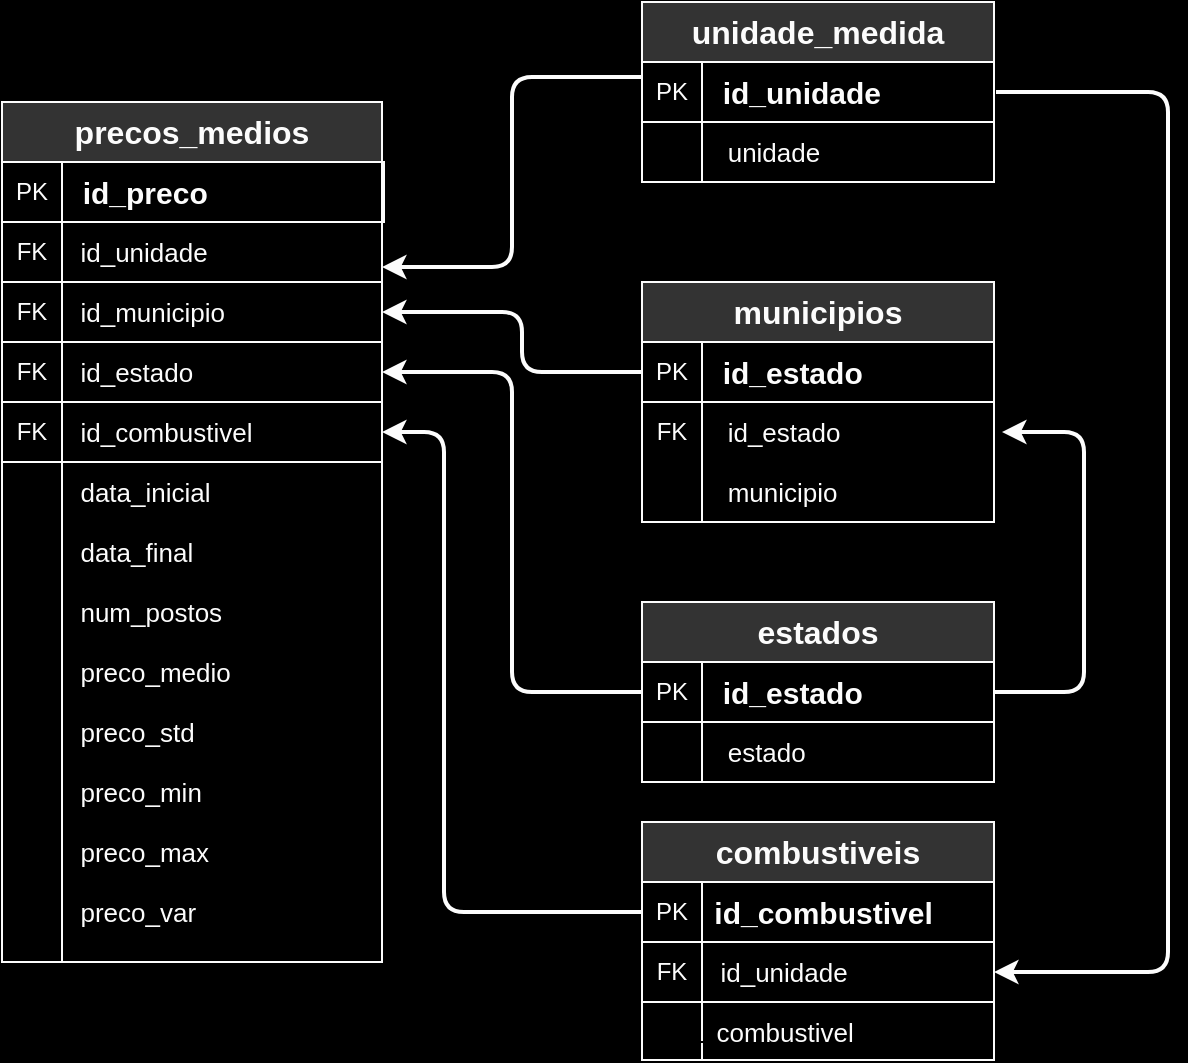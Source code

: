 <mxfile version="22.0.2" type="github">
  <diagram id="C5RBs43oDa-KdzZeNtuy" name="Page-1">
    <mxGraphModel dx="956" dy="541" grid="0" gridSize="10" guides="1" tooltips="1" connect="1" arrows="1" fold="1" page="1" pageScale="1" pageWidth="827" pageHeight="1169" background="#000000" math="0" shadow="0">
      <root>
        <mxCell id="WIyWlLk6GJQsqaUBKTNV-0" />
        <mxCell id="WIyWlLk6GJQsqaUBKTNV-1" parent="WIyWlLk6GJQsqaUBKTNV-0" />
        <mxCell id="OyC32OSA8BWLhOvtT4pc-3" value="" style="shape=internalStorage;whiteSpace=wrap;html=1;backgroundOutline=1;dx=30;dy=30;strokeColor=#FCFCFC;fontColor=default;fillColor=#000000;" vertex="1" parent="WIyWlLk6GJQsqaUBKTNV-1">
          <mxGeometry x="130" y="110" width="190" height="400" as="geometry" />
        </mxCell>
        <mxCell id="OyC32OSA8BWLhOvtT4pc-5" value="&lt;font style=&quot;background-color: rgb(0, 0, 0);&quot; color=&quot;#fcfcfc&quot;&gt;&amp;nbsp; id_preco&lt;/font&gt;" style="text;html=1;strokeColor=#FCFCFC;fillColor=none;align=left;verticalAlign=middle;whiteSpace=wrap;rounded=0;fontSize=15;fontStyle=1" vertex="1" parent="WIyWlLk6GJQsqaUBKTNV-1">
          <mxGeometry x="160" y="110" width="161" height="30" as="geometry" />
        </mxCell>
        <mxCell id="OyC32OSA8BWLhOvtT4pc-8" value="&lt;font color=&quot;#fcfcfc&quot;&gt;PK&lt;/font&gt;" style="text;html=1;strokeColor=#FCFCFC;fillColor=none;align=center;verticalAlign=middle;whiteSpace=wrap;rounded=0;" vertex="1" parent="WIyWlLk6GJQsqaUBKTNV-1">
          <mxGeometry x="130" y="110" width="30" height="30" as="geometry" />
        </mxCell>
        <mxCell id="OyC32OSA8BWLhOvtT4pc-9" value="&lt;font color=&quot;#fcfcfc&quot; style=&quot;font-size: 16px;&quot;&gt;&lt;b&gt;precos_medios&lt;/b&gt;&lt;/font&gt;" style="rounded=0;whiteSpace=wrap;html=1;fillColor=#333333;strokeColor=#FCFCFC;" vertex="1" parent="WIyWlLk6GJQsqaUBKTNV-1">
          <mxGeometry x="130" y="80" width="190" height="30" as="geometry" />
        </mxCell>
        <mxCell id="OyC32OSA8BWLhOvtT4pc-10" value="&lt;font color=&quot;#fcfcfc&quot;&gt;&amp;nbsp; data_inicial&lt;/font&gt;" style="text;html=1;strokeColor=none;fillColor=none;align=left;verticalAlign=middle;whiteSpace=wrap;rounded=0;fontSize=13;" vertex="1" parent="WIyWlLk6GJQsqaUBKTNV-1">
          <mxGeometry x="160" y="260" width="170" height="30" as="geometry" />
        </mxCell>
        <mxCell id="OyC32OSA8BWLhOvtT4pc-11" value="&lt;font color=&quot;#fcfcfc&quot;&gt;&amp;nbsp; data_final&lt;/font&gt;" style="text;html=1;strokeColor=none;fillColor=none;align=left;verticalAlign=middle;whiteSpace=wrap;rounded=0;fontSize=13;" vertex="1" parent="WIyWlLk6GJQsqaUBKTNV-1">
          <mxGeometry x="160" y="290" width="170" height="30" as="geometry" />
        </mxCell>
        <mxCell id="OyC32OSA8BWLhOvtT4pc-12" value="&lt;font color=&quot;#fcfcfc&quot;&gt;&amp;nbsp; num_postos&lt;/font&gt;" style="text;html=1;strokeColor=none;fillColor=none;align=left;verticalAlign=middle;whiteSpace=wrap;rounded=0;fontSize=13;" vertex="1" parent="WIyWlLk6GJQsqaUBKTNV-1">
          <mxGeometry x="160" y="320" width="170" height="30" as="geometry" />
        </mxCell>
        <mxCell id="OyC32OSA8BWLhOvtT4pc-13" value="&lt;font color=&quot;#fcfcfc&quot; style=&quot;font-size: 13px;&quot;&gt;&amp;nbsp; id_unidade&lt;/font&gt;" style="text;html=1;strokeColor=#FCFCFC;fillColor=none;align=left;verticalAlign=middle;whiteSpace=wrap;rounded=0;" vertex="1" parent="WIyWlLk6GJQsqaUBKTNV-1">
          <mxGeometry x="160" y="140" width="160" height="30" as="geometry" />
        </mxCell>
        <mxCell id="OyC32OSA8BWLhOvtT4pc-14" value="&lt;div style=&quot;&quot;&gt;&lt;span style=&quot;font-size: 13px; background-color: initial;&quot;&gt;&lt;font color=&quot;#fcfcfc&quot;&gt;&amp;nbsp; id_municipio&lt;/font&gt;&lt;/span&gt;&lt;/div&gt;" style="text;html=1;strokeColor=#FCFCFC;fillColor=none;align=left;verticalAlign=middle;whiteSpace=wrap;rounded=0;" vertex="1" parent="WIyWlLk6GJQsqaUBKTNV-1">
          <mxGeometry x="160" y="170" width="160" height="30" as="geometry" />
        </mxCell>
        <mxCell id="OyC32OSA8BWLhOvtT4pc-16" value="&lt;div style=&quot;&quot;&gt;&lt;span style=&quot;font-size: 13px; background-color: initial;&quot;&gt;&lt;font color=&quot;#fcfcfc&quot;&gt;&amp;nbsp; id_estado&lt;/font&gt;&lt;/span&gt;&lt;/div&gt;" style="text;html=1;strokeColor=#FCFCFC;fillColor=none;align=left;verticalAlign=middle;whiteSpace=wrap;rounded=0;" vertex="1" parent="WIyWlLk6GJQsqaUBKTNV-1">
          <mxGeometry x="160" y="200" width="160" height="30" as="geometry" />
        </mxCell>
        <mxCell id="OyC32OSA8BWLhOvtT4pc-17" value="&lt;div style=&quot;&quot;&gt;&lt;span style=&quot;font-size: 13px; background-color: initial;&quot;&gt;&lt;font color=&quot;#fcfcfc&quot;&gt;&amp;nbsp; id_combustivel&lt;/font&gt;&lt;/span&gt;&lt;/div&gt;" style="text;html=1;strokeColor=#FCFCFC;fillColor=none;align=left;verticalAlign=middle;whiteSpace=wrap;rounded=0;" vertex="1" parent="WIyWlLk6GJQsqaUBKTNV-1">
          <mxGeometry x="160" y="230" width="160" height="30" as="geometry" />
        </mxCell>
        <mxCell id="OyC32OSA8BWLhOvtT4pc-21" value="&lt;font color=&quot;#fcfcfc&quot;&gt;FK&lt;/font&gt;" style="text;html=1;strokeColor=#FCFCFC;fillColor=none;align=center;verticalAlign=middle;whiteSpace=wrap;rounded=0;" vertex="1" parent="WIyWlLk6GJQsqaUBKTNV-1">
          <mxGeometry x="130" y="140" width="30" height="30" as="geometry" />
        </mxCell>
        <mxCell id="OyC32OSA8BWLhOvtT4pc-22" value="&lt;font color=&quot;#fcfcfc&quot;&gt;FK&lt;/font&gt;" style="text;html=1;strokeColor=#FCFCFC;fillColor=none;align=center;verticalAlign=middle;whiteSpace=wrap;rounded=0;" vertex="1" parent="WIyWlLk6GJQsqaUBKTNV-1">
          <mxGeometry x="130" y="170" width="30" height="30" as="geometry" />
        </mxCell>
        <mxCell id="OyC32OSA8BWLhOvtT4pc-23" value="&lt;font color=&quot;#fcfcfc&quot;&gt;FK&lt;/font&gt;" style="text;html=1;strokeColor=#FCFCFC;fillColor=none;align=center;verticalAlign=middle;whiteSpace=wrap;rounded=0;" vertex="1" parent="WIyWlLk6GJQsqaUBKTNV-1">
          <mxGeometry x="130" y="200" width="30" height="30" as="geometry" />
        </mxCell>
        <mxCell id="OyC32OSA8BWLhOvtT4pc-24" value="&lt;font color=&quot;#fcfcfc&quot;&gt;FK&lt;/font&gt;" style="text;html=1;strokeColor=#FCFCFC;fillColor=none;align=center;verticalAlign=middle;whiteSpace=wrap;rounded=0;" vertex="1" parent="WIyWlLk6GJQsqaUBKTNV-1">
          <mxGeometry x="130" y="230" width="30" height="30" as="geometry" />
        </mxCell>
        <mxCell id="OyC32OSA8BWLhOvtT4pc-25" value="&lt;font color=&quot;#fcfcfc&quot;&gt;&amp;nbsp; preco_medio&lt;/font&gt;" style="text;html=1;strokeColor=none;fillColor=none;align=left;verticalAlign=middle;whiteSpace=wrap;rounded=0;fontSize=13;" vertex="1" parent="WIyWlLk6GJQsqaUBKTNV-1">
          <mxGeometry x="160" y="350" width="160" height="30" as="geometry" />
        </mxCell>
        <mxCell id="OyC32OSA8BWLhOvtT4pc-26" value="&lt;font color=&quot;#fcfcfc&quot;&gt;&amp;nbsp; preco_std&lt;/font&gt;" style="text;html=1;strokeColor=none;fillColor=none;align=left;verticalAlign=middle;whiteSpace=wrap;rounded=0;fontSize=13;" vertex="1" parent="WIyWlLk6GJQsqaUBKTNV-1">
          <mxGeometry x="160" y="380" width="170" height="30" as="geometry" />
        </mxCell>
        <mxCell id="OyC32OSA8BWLhOvtT4pc-27" value="&lt;font color=&quot;#fcfcfc&quot;&gt;&amp;nbsp; preco_min&lt;/font&gt;" style="text;html=1;strokeColor=none;fillColor=none;align=left;verticalAlign=middle;whiteSpace=wrap;rounded=0;fontSize=13;" vertex="1" parent="WIyWlLk6GJQsqaUBKTNV-1">
          <mxGeometry x="160" y="410" width="170" height="30" as="geometry" />
        </mxCell>
        <mxCell id="OyC32OSA8BWLhOvtT4pc-28" value="&lt;font color=&quot;#fcfcfc&quot;&gt;&amp;nbsp; preco_max&lt;/font&gt;" style="text;html=1;strokeColor=none;fillColor=none;align=left;verticalAlign=middle;whiteSpace=wrap;rounded=0;fontSize=13;" vertex="1" parent="WIyWlLk6GJQsqaUBKTNV-1">
          <mxGeometry x="160" y="440" width="170" height="30" as="geometry" />
        </mxCell>
        <mxCell id="OyC32OSA8BWLhOvtT4pc-29" value="&lt;font color=&quot;#fcfcfc&quot;&gt;&amp;nbsp; preco_var&lt;/font&gt;" style="text;html=1;strokeColor=none;fillColor=none;align=left;verticalAlign=middle;whiteSpace=wrap;rounded=0;fontSize=13;" vertex="1" parent="WIyWlLk6GJQsqaUBKTNV-1">
          <mxGeometry x="160" y="470" width="170" height="30" as="geometry" />
        </mxCell>
        <mxCell id="OyC32OSA8BWLhOvtT4pc-33" value="" style="shape=internalStorage;whiteSpace=wrap;html=1;backgroundOutline=1;dx=30;dy=30;strokeColor=#FCFCFC;fontColor=#FCFCFC;fillColor=#000000;" vertex="1" parent="WIyWlLk6GJQsqaUBKTNV-1">
          <mxGeometry x="450" y="470" width="176" height="89" as="geometry" />
        </mxCell>
        <mxCell id="OyC32OSA8BWLhOvtT4pc-34" value="&amp;nbsp;id_combustivel" style="text;html=1;strokeColor=none;fillColor=none;align=left;verticalAlign=middle;whiteSpace=wrap;rounded=0;fontSize=15;fontStyle=1;fontColor=#FCFCFC;" vertex="1" parent="WIyWlLk6GJQsqaUBKTNV-1">
          <mxGeometry x="480" y="470" width="146" height="30" as="geometry" />
        </mxCell>
        <mxCell id="OyC32OSA8BWLhOvtT4pc-93" value="" style="edgeStyle=orthogonalEdgeStyle;rounded=0;orthogonalLoop=1;jettySize=auto;html=1;" edge="1" parent="WIyWlLk6GJQsqaUBKTNV-1" source="OyC32OSA8BWLhOvtT4pc-94" target="OyC32OSA8BWLhOvtT4pc-40">
          <mxGeometry relative="1" as="geometry" />
        </mxCell>
        <mxCell id="OyC32OSA8BWLhOvtT4pc-104" style="edgeStyle=orthogonalEdgeStyle;rounded=1;orthogonalLoop=1;jettySize=auto;html=1;exitX=0;exitY=0.5;exitDx=0;exitDy=0;entryX=1;entryY=0.5;entryDx=0;entryDy=0;strokeColor=#FCFCFC;strokeWidth=2;" edge="1" parent="WIyWlLk6GJQsqaUBKTNV-1" source="OyC32OSA8BWLhOvtT4pc-35" target="OyC32OSA8BWLhOvtT4pc-17">
          <mxGeometry relative="1" as="geometry">
            <Array as="points">
              <mxPoint x="351" y="485" />
              <mxPoint x="351" y="245" />
            </Array>
          </mxGeometry>
        </mxCell>
        <mxCell id="OyC32OSA8BWLhOvtT4pc-35" value="PK" style="text;html=1;strokeColor=#FCFCFC;fillColor=none;align=center;verticalAlign=middle;whiteSpace=wrap;rounded=0;fontColor=#FCFCFC;" vertex="1" parent="WIyWlLk6GJQsqaUBKTNV-1">
          <mxGeometry x="450" y="470" width="30" height="30" as="geometry" />
        </mxCell>
        <mxCell id="OyC32OSA8BWLhOvtT4pc-36" value="&lt;b&gt;&lt;font style=&quot;font-size: 16px;&quot;&gt;combustiveis&lt;/font&gt;&lt;/b&gt;" style="rounded=0;whiteSpace=wrap;html=1;fillColor=#333333;strokeColor=#FCFCFC;fontColor=#FCFCFC;" vertex="1" parent="WIyWlLk6GJQsqaUBKTNV-1">
          <mxGeometry x="450" y="440" width="176" height="30" as="geometry" />
        </mxCell>
        <mxCell id="OyC32OSA8BWLhOvtT4pc-40" value="&lt;span style=&quot;font-size: 13px;&quot;&gt;&amp;nbsp; combustivel&lt;br&gt;&lt;/span&gt;" style="text;html=1;strokeColor=none;fillColor=none;align=left;verticalAlign=middle;whiteSpace=wrap;rounded=0;fontColor=#FCFCFC;" vertex="1" parent="WIyWlLk6GJQsqaUBKTNV-1">
          <mxGeometry x="478" y="530" width="148" height="29" as="geometry" />
        </mxCell>
        <mxCell id="OyC32OSA8BWLhOvtT4pc-59" value="" style="shape=internalStorage;whiteSpace=wrap;html=1;backgroundOutline=1;dx=30;dy=30;strokeColor=#FCFCFC;fontColor=#FCFCFC;fillColor=#000000;" vertex="1" parent="WIyWlLk6GJQsqaUBKTNV-1">
          <mxGeometry x="450" y="360" width="176" height="60" as="geometry" />
        </mxCell>
        <mxCell id="OyC32OSA8BWLhOvtT4pc-88" style="edgeStyle=orthogonalEdgeStyle;rounded=1;orthogonalLoop=1;jettySize=auto;html=1;exitX=1;exitY=0.5;exitDx=0;exitDy=0;entryX=1;entryY=0.5;entryDx=0;entryDy=0;strokeColor=#FCFCFC;strokeWidth=2;" edge="1" parent="WIyWlLk6GJQsqaUBKTNV-1" source="OyC32OSA8BWLhOvtT4pc-60" target="OyC32OSA8BWLhOvtT4pc-69">
          <mxGeometry relative="1" as="geometry">
            <mxPoint x="730" y="240" as="targetPoint" />
            <Array as="points">
              <mxPoint x="671" y="375" />
              <mxPoint x="671" y="245" />
            </Array>
          </mxGeometry>
        </mxCell>
        <mxCell id="OyC32OSA8BWLhOvtT4pc-60" value="&amp;nbsp; id_estado" style="text;html=1;strokeColor=#FCFCFC;fillColor=none;align=left;verticalAlign=middle;whiteSpace=wrap;rounded=0;fontSize=15;fontStyle=1;fontColor=#FCFCFC;" vertex="1" parent="WIyWlLk6GJQsqaUBKTNV-1">
          <mxGeometry x="480" y="360" width="146" height="30" as="geometry" />
        </mxCell>
        <mxCell id="OyC32OSA8BWLhOvtT4pc-102" style="edgeStyle=orthogonalEdgeStyle;rounded=1;orthogonalLoop=1;jettySize=auto;html=1;entryX=1;entryY=0.5;entryDx=0;entryDy=0;strokeColor=#FCFCFC;strokeWidth=2;" edge="1" parent="WIyWlLk6GJQsqaUBKTNV-1" source="OyC32OSA8BWLhOvtT4pc-61" target="OyC32OSA8BWLhOvtT4pc-16">
          <mxGeometry relative="1" as="geometry" />
        </mxCell>
        <mxCell id="OyC32OSA8BWLhOvtT4pc-61" value="PK" style="text;html=1;strokeColor=#FCFCFC;fillColor=none;align=center;verticalAlign=middle;whiteSpace=wrap;rounded=0;fontColor=#FCFCFC;" vertex="1" parent="WIyWlLk6GJQsqaUBKTNV-1">
          <mxGeometry x="450" y="360" width="30" height="30" as="geometry" />
        </mxCell>
        <mxCell id="OyC32OSA8BWLhOvtT4pc-62" value="&lt;span style=&quot;font-size: 16px;&quot;&gt;&lt;b&gt;estados&lt;/b&gt;&lt;/span&gt;" style="rounded=0;whiteSpace=wrap;html=1;fillColor=#333333;strokeColor=#FCFCFC;fontColor=#FCFCFC;" vertex="1" parent="WIyWlLk6GJQsqaUBKTNV-1">
          <mxGeometry x="450" y="330" width="176" height="30" as="geometry" />
        </mxCell>
        <mxCell id="OyC32OSA8BWLhOvtT4pc-63" value="&lt;span style=&quot;font-size: 13px;&quot;&gt;&amp;nbsp; &amp;nbsp;estado&lt;br&gt;&lt;/span&gt;" style="text;html=1;strokeColor=none;fillColor=none;align=left;verticalAlign=middle;whiteSpace=wrap;rounded=0;fontColor=#FCFCFC;" vertex="1" parent="WIyWlLk6GJQsqaUBKTNV-1">
          <mxGeometry x="480" y="390" width="170" height="30" as="geometry" />
        </mxCell>
        <mxCell id="OyC32OSA8BWLhOvtT4pc-65" value="" style="shape=internalStorage;whiteSpace=wrap;html=1;backgroundOutline=1;dx=30;dy=30;strokeColor=#FCFCFC;fontColor=#FCFCFC;fillColor=#000000;" vertex="1" parent="WIyWlLk6GJQsqaUBKTNV-1">
          <mxGeometry x="450" y="200" width="176" height="90" as="geometry" />
        </mxCell>
        <mxCell id="OyC32OSA8BWLhOvtT4pc-66" value="&amp;nbsp; id_estado" style="text;html=1;strokeColor=none;fillColor=none;align=left;verticalAlign=middle;whiteSpace=wrap;rounded=0;fontSize=15;fontStyle=1;fontColor=#FCFCFC;" vertex="1" parent="WIyWlLk6GJQsqaUBKTNV-1">
          <mxGeometry x="480" y="200" width="150" height="30" as="geometry" />
        </mxCell>
        <mxCell id="OyC32OSA8BWLhOvtT4pc-76" style="edgeStyle=orthogonalEdgeStyle;rounded=1;orthogonalLoop=1;jettySize=auto;html=1;exitX=0;exitY=0.5;exitDx=0;exitDy=0;strokeColor=#FCFCFC;strokeWidth=2;" edge="1" parent="WIyWlLk6GJQsqaUBKTNV-1" source="OyC32OSA8BWLhOvtT4pc-67" target="OyC32OSA8BWLhOvtT4pc-14">
          <mxGeometry relative="1" as="geometry">
            <mxPoint x="350" y="130" as="targetPoint" />
            <Array as="points">
              <mxPoint x="390" y="215" />
              <mxPoint x="390" y="185" />
            </Array>
          </mxGeometry>
        </mxCell>
        <mxCell id="OyC32OSA8BWLhOvtT4pc-67" value="PK" style="text;html=1;strokeColor=none;fillColor=none;align=center;verticalAlign=middle;whiteSpace=wrap;rounded=0;fontColor=#FCFCFC;" vertex="1" parent="WIyWlLk6GJQsqaUBKTNV-1">
          <mxGeometry x="450" y="200" width="30" height="30" as="geometry" />
        </mxCell>
        <mxCell id="OyC32OSA8BWLhOvtT4pc-68" value="&lt;span style=&quot;font-size: 16px;&quot;&gt;&lt;b&gt;municipios&lt;/b&gt;&lt;/span&gt;" style="rounded=0;whiteSpace=wrap;html=1;fillColor=#333333;strokeColor=#FCFCFC;fontColor=#FCFCFC;" vertex="1" parent="WIyWlLk6GJQsqaUBKTNV-1">
          <mxGeometry x="450" y="170" width="176" height="30" as="geometry" />
        </mxCell>
        <mxCell id="OyC32OSA8BWLhOvtT4pc-69" value="&lt;span style=&quot;font-size: 13px;&quot;&gt;&amp;nbsp; &amp;nbsp;id_estado&lt;br&gt;&lt;/span&gt;" style="text;html=1;strokeColor=none;fillColor=none;align=left;verticalAlign=middle;whiteSpace=wrap;rounded=0;fontColor=#FCFCFC;" vertex="1" parent="WIyWlLk6GJQsqaUBKTNV-1">
          <mxGeometry x="480" y="230" width="150" height="30" as="geometry" />
        </mxCell>
        <mxCell id="OyC32OSA8BWLhOvtT4pc-73" value="&lt;span style=&quot;font-size: 13px;&quot;&gt;&amp;nbsp; &amp;nbsp;municipio&lt;br&gt;&lt;/span&gt;" style="text;html=1;strokeColor=none;fillColor=none;align=left;verticalAlign=middle;whiteSpace=wrap;rounded=0;fontColor=#FCFCFC;" vertex="1" parent="WIyWlLk6GJQsqaUBKTNV-1">
          <mxGeometry x="480" y="260" width="140" height="30" as="geometry" />
        </mxCell>
        <mxCell id="OyC32OSA8BWLhOvtT4pc-75" value="FK" style="text;html=1;strokeColor=none;fillColor=none;align=center;verticalAlign=middle;whiteSpace=wrap;rounded=0;fontColor=#FCFCFC;" vertex="1" parent="WIyWlLk6GJQsqaUBKTNV-1">
          <mxGeometry x="450" y="230" width="30" height="30" as="geometry" />
        </mxCell>
        <mxCell id="OyC32OSA8BWLhOvtT4pc-81" value="" style="shape=internalStorage;whiteSpace=wrap;html=1;backgroundOutline=1;dx=30;dy=30;strokeColor=#FCFCFC;fillColor=#000000;" vertex="1" parent="WIyWlLk6GJQsqaUBKTNV-1">
          <mxGeometry x="450" y="60" width="176" height="60" as="geometry" />
        </mxCell>
        <mxCell id="OyC32OSA8BWLhOvtT4pc-99" style="edgeStyle=orthogonalEdgeStyle;rounded=1;orthogonalLoop=1;jettySize=auto;html=1;exitX=1;exitY=0.5;exitDx=0;exitDy=0;strokeColor=#FCFCFC;entryX=1;entryY=0.5;entryDx=0;entryDy=0;strokeWidth=2;" edge="1" parent="WIyWlLk6GJQsqaUBKTNV-1" source="OyC32OSA8BWLhOvtT4pc-82" target="OyC32OSA8BWLhOvtT4pc-92">
          <mxGeometry relative="1" as="geometry">
            <mxPoint x="695.724" y="513.724" as="targetPoint" />
            <Array as="points">
              <mxPoint x="713" y="75" />
              <mxPoint x="713" y="515" />
            </Array>
          </mxGeometry>
        </mxCell>
        <mxCell id="OyC32OSA8BWLhOvtT4pc-82" value="&lt;font color=&quot;#fcfcfc&quot;&gt;&amp;nbsp; id_unidade&lt;/font&gt;" style="text;html=1;strokeColor=none;fillColor=none;align=left;verticalAlign=middle;whiteSpace=wrap;rounded=0;fontSize=15;fontStyle=1" vertex="1" parent="WIyWlLk6GJQsqaUBKTNV-1">
          <mxGeometry x="480" y="60" width="147" height="30" as="geometry" />
        </mxCell>
        <mxCell id="OyC32OSA8BWLhOvtT4pc-86" style="edgeStyle=orthogonalEdgeStyle;rounded=1;orthogonalLoop=1;jettySize=auto;html=1;exitX=0;exitY=0.25;exitDx=0;exitDy=0;entryX=1;entryY=0.75;entryDx=0;entryDy=0;strokeColor=#FCFCFC;strokeWidth=2;" edge="1" parent="WIyWlLk6GJQsqaUBKTNV-1" source="OyC32OSA8BWLhOvtT4pc-83" target="OyC32OSA8BWLhOvtT4pc-13">
          <mxGeometry relative="1" as="geometry" />
        </mxCell>
        <mxCell id="OyC32OSA8BWLhOvtT4pc-83" value="&lt;font color=&quot;#fcfcfc&quot;&gt;PK&lt;/font&gt;" style="text;html=1;strokeColor=none;fillColor=none;align=center;verticalAlign=middle;whiteSpace=wrap;rounded=0;" vertex="1" parent="WIyWlLk6GJQsqaUBKTNV-1">
          <mxGeometry x="450" y="60" width="30" height="30" as="geometry" />
        </mxCell>
        <mxCell id="OyC32OSA8BWLhOvtT4pc-84" value="&lt;span style=&quot;font-size: 16px;&quot;&gt;&lt;b&gt;&lt;font color=&quot;#fcfcfc&quot;&gt;unidade_medida&lt;/font&gt;&lt;/b&gt;&lt;/span&gt;" style="rounded=0;whiteSpace=wrap;html=1;fillColor=#333333;strokeColor=#FCFCFC;" vertex="1" parent="WIyWlLk6GJQsqaUBKTNV-1">
          <mxGeometry x="450" y="30" width="176" height="30" as="geometry" />
        </mxCell>
        <mxCell id="OyC32OSA8BWLhOvtT4pc-85" value="&lt;span style=&quot;font-size: 13px;&quot;&gt;&lt;font color=&quot;#fcfcfc&quot;&gt;&amp;nbsp; &amp;nbsp;unidade&lt;/font&gt;&lt;br&gt;&lt;/span&gt;" style="text;html=1;strokeColor=none;fillColor=none;align=left;verticalAlign=middle;whiteSpace=wrap;rounded=0;" vertex="1" parent="WIyWlLk6GJQsqaUBKTNV-1">
          <mxGeometry x="480" y="90" width="150" height="30" as="geometry" />
        </mxCell>
        <mxCell id="OyC32OSA8BWLhOvtT4pc-92" value="&lt;font style=&quot;font-size: 13px;&quot;&gt;&amp;nbsp; id_unidade&lt;/font&gt;&lt;span style=&quot;font-size: 13px;&quot;&gt;&lt;br&gt;&lt;/span&gt;" style="text;html=1;strokeColor=#FCFCFC;fillColor=none;align=left;verticalAlign=middle;whiteSpace=wrap;rounded=0;fontColor=#FCFCFC;" vertex="1" parent="WIyWlLk6GJQsqaUBKTNV-1">
          <mxGeometry x="480" y="500" width="146" height="30" as="geometry" />
        </mxCell>
        <mxCell id="OyC32OSA8BWLhOvtT4pc-95" value="" style="edgeStyle=orthogonalEdgeStyle;rounded=0;orthogonalLoop=1;jettySize=auto;html=1;" edge="1" parent="WIyWlLk6GJQsqaUBKTNV-1" source="OyC32OSA8BWLhOvtT4pc-35" target="OyC32OSA8BWLhOvtT4pc-94">
          <mxGeometry relative="1" as="geometry">
            <mxPoint x="465" y="500" as="sourcePoint" />
            <mxPoint x="553" y="532" as="targetPoint" />
          </mxGeometry>
        </mxCell>
        <mxCell id="OyC32OSA8BWLhOvtT4pc-94" value="FK" style="text;html=1;strokeColor=#FCFCFC;fillColor=none;align=center;verticalAlign=middle;whiteSpace=wrap;rounded=0;fontColor=#FCFCFC;" vertex="1" parent="WIyWlLk6GJQsqaUBKTNV-1">
          <mxGeometry x="450" y="500" width="30" height="30" as="geometry" />
        </mxCell>
      </root>
    </mxGraphModel>
  </diagram>
</mxfile>
